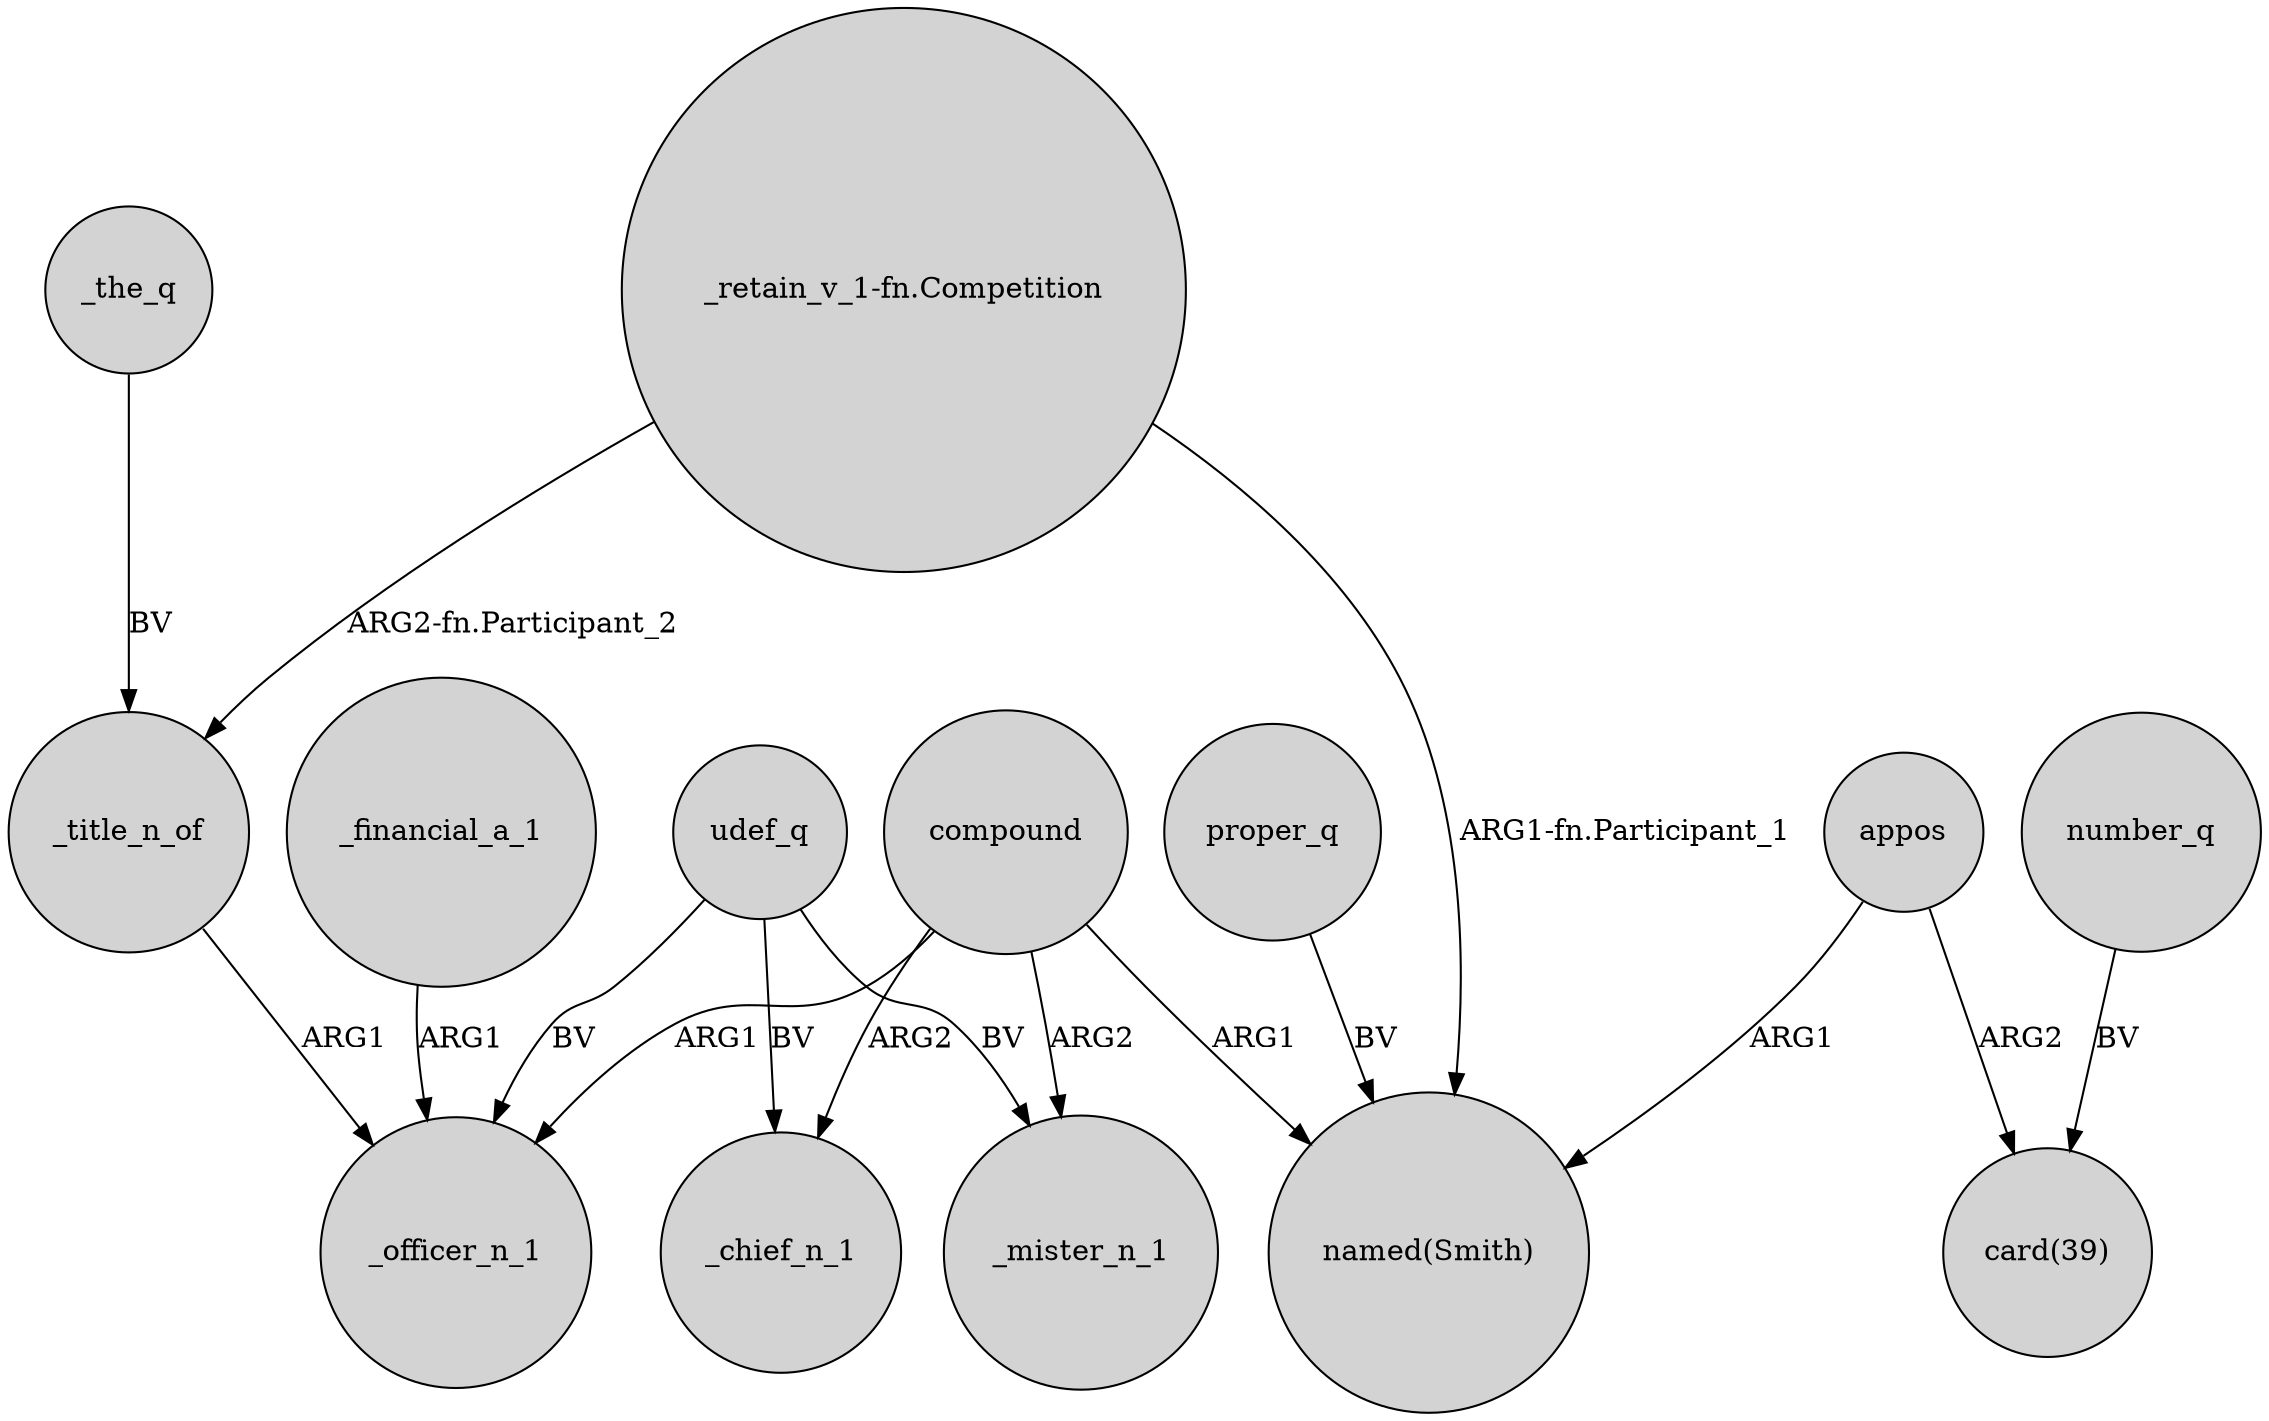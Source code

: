 digraph {
	node [shape=circle style=filled]
	"_retain_v_1-fn.Competition" -> _title_n_of [label="ARG2-fn.Participant_2"]
	compound -> _mister_n_1 [label=ARG2]
	compound -> _chief_n_1 [label=ARG2]
	udef_q -> _mister_n_1 [label=BV]
	"_retain_v_1-fn.Competition" -> "named(Smith)" [label="ARG1-fn.Participant_1"]
	proper_q -> "named(Smith)" [label=BV]
	udef_q -> _chief_n_1 [label=BV]
	appos -> "card(39)" [label=ARG2]
	_the_q -> _title_n_of [label=BV]
	compound -> "named(Smith)" [label=ARG1]
	_financial_a_1 -> _officer_n_1 [label=ARG1]
	_title_n_of -> _officer_n_1 [label=ARG1]
	udef_q -> _officer_n_1 [label=BV]
	compound -> _officer_n_1 [label=ARG1]
	number_q -> "card(39)" [label=BV]
	appos -> "named(Smith)" [label=ARG1]
}
